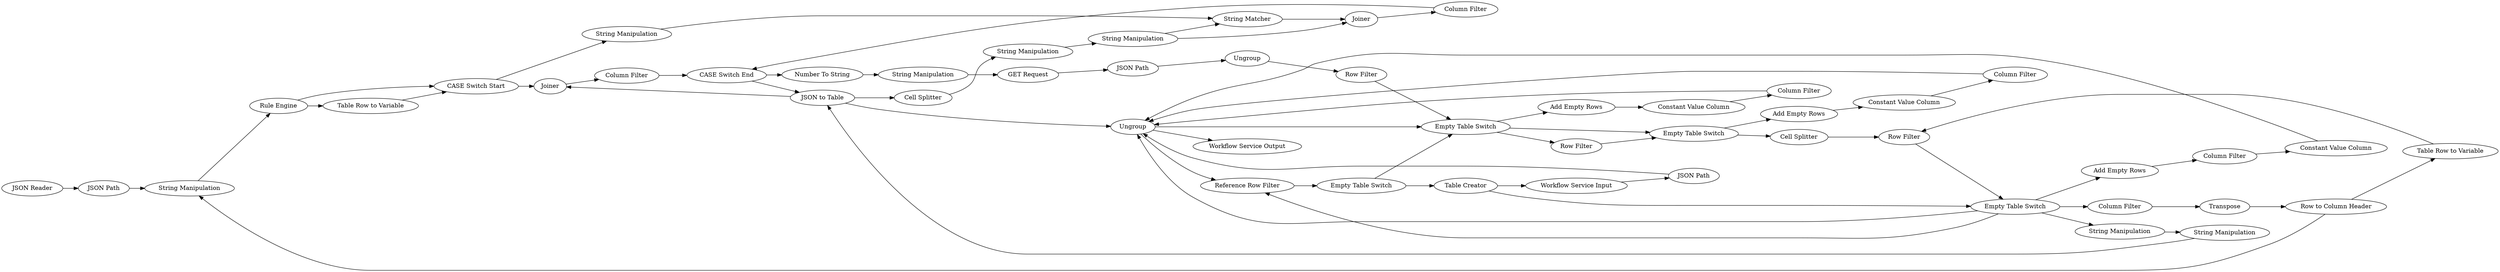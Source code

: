 digraph {
	95 -> 2
	190 -> 193
	2 -> 91
	197 -> 188
	93 -> 96
	82 -> 87
	197 -> 83
	87 -> 189
	91 -> 89
	41 -> 47
	196 -> 205
	193 -> 195
	197 -> 207
	189 -> 13
	199 -> 204
	207 -> 203
	77 -> 195
	87 -> 44
	97 -> 94
	69 -> 43
	198 -> 202
	89 -> 92
	87 -> 93
	194 -> 12
	205 -> 198
	94 -> 87
	44 -> 69
	47 -> 97
	189 -> 195
	61 -> 81
	195 -> 78
	78 -> 196
	12 -> 176
	84 -> 54
	188 -> 180
	54 -> 75
	76 -> 77
	206 -> 199
	197 -> 190
	197 -> 189
	43 -> 41
	195 -> 206
	193 -> 194
	94 -> 159
	181 -> 91
	204 -> 189
	189 -> 190
	96 -> 94
	194 -> 197
	89 -> 90
	75 -> 76
	159 -> 84
	195 -> 196
	203 -> 200
	42 -> 41
	200 -> 189
	202 -> 189
	176 -> 189
	196 -> 80
	90 -> 42
	83 -> 82
	43 -> 47
	90 -> 93
	180 -> 181
	81 -> 197
	80 -> 81
	181 -> 61
	92 -> 90
	91 [label="String Manipulation"]
	203 [label="Column Filter"]
	89 [label="Rule Engine"]
	97 [label="Column Filter"]
	194 [label="Table Creator"]
	200 [label="Constant Value Column"]
	78 [label="Row Filter"]
	180 [label=Transpose]
	190 [label="Reference Row Filter"]
	92 [label="Table Row to Variable"]
	189 [label=Ungroup]
	84 [label="String Manipulation"]
	41 [label="String Matcher"]
	196 [label="Empty Table Switch"]
	188 [label="Column Filter"]
	206 [label="Add Empty Rows"]
	54 [label="GET Request"]
	204 [label="Column Filter"]
	197 [label="Empty Table Switch"]
	12 [label="Workflow Service Input"]
	75 [label="JSON Path"]
	90 [label="CASE Switch Start"]
	42 [label="String Manipulation"]
	87 [label="JSON to Table"]
	207 [label="Add Empty Rows"]
	47 [label=Joiner]
	176 [label="JSON Path"]
	61 [label="Table Row to Variable"]
	76 [label=Ungroup]
	77 [label="Row Filter"]
	93 [label=Joiner]
	159 [label="Number To String"]
	198 [label="Constant Value Column"]
	202 [label="Column Filter"]
	83 [label="String Manipulation"]
	195 [label="Empty Table Switch"]
	81 [label="Row Filter"]
	199 [label="Constant Value Column"]
	94 [label="CASE Switch End"]
	43 [label="String Manipulation"]
	96 [label="Column Filter"]
	44 [label="Cell Splitter"]
	13 [label="Workflow Service Output"]
	82 [label="String Manipulation"]
	69 [label="String Manipulation"]
	205 [label="Add Empty Rows"]
	193 [label="Empty Table Switch"]
	181 [label="Row to Column Header"]
	95 [label="JSON Reader"]
	80 [label="Cell Splitter"]
	2 [label="JSON Path"]
	rankdir=LR
}
